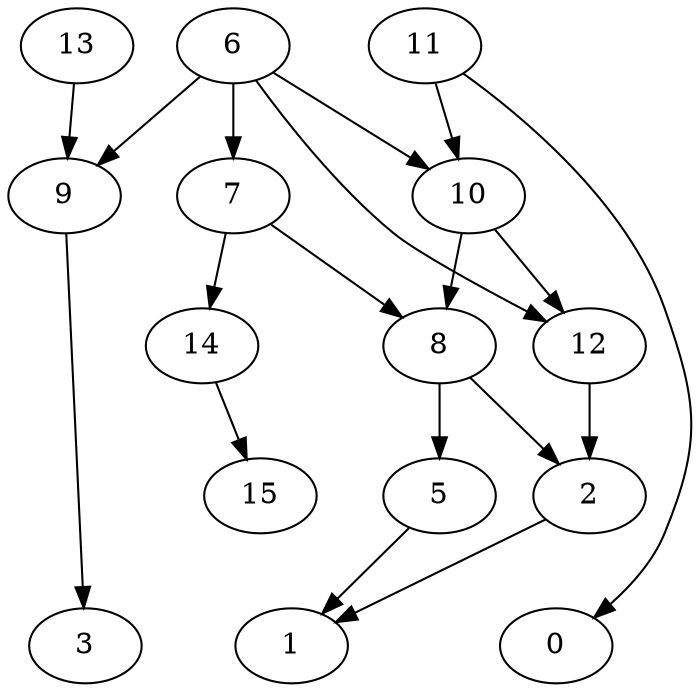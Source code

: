 digraph G {
    2;
    1;
    6;
    7;
    9;
    10;
    12;
    8;
    14;
    3;
    5;
    15;
    11;
    0;
    13;
    2 -> 1 [weight=0];
    6 -> 7 [weight=0];
    6 -> 9 [weight=0];
    6 -> 10 [weight=0];
    6 -> 12 [weight=0];
    7 -> 8 [weight=0];
    7 -> 14 [weight=0];
    9 -> 3 [weight=0];
    10 -> 8 [weight=0];
    10 -> 12 [weight=0];
    12 -> 2 [weight=0];
    8 -> 2 [weight=0];
    8 -> 5 [weight=1];
    14 -> 15 [weight=0];
    5 -> 1 [weight=0];
    11 -> 10 [weight=0];
    11 -> 0 [weight=0];
    13 -> 9 [weight=0];
}

